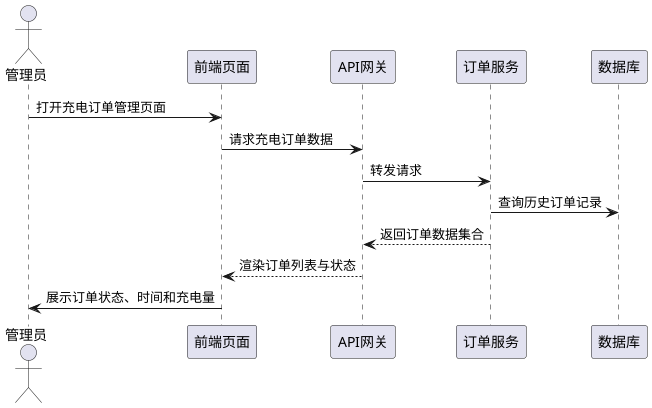 @startuml
actor 管理员 as 管理员
participant "前端页面" as Frontend
participant "API网关" as APIGateway
participant "订单服务" as OrderService
participant "数据库" as Database

管理员 -> Frontend : 打开充电订单管理页面
Frontend -> APIGateway : 请求充电订单数据
APIGateway -> OrderService : 转发请求
OrderService -> Database : 查询历史订单记录
OrderService --> APIGateway : 返回订单数据集合
APIGateway --> Frontend : 渲染订单列表与状态
Frontend -> 管理员 : 展示订单状态、时间和充电量
@enduml

